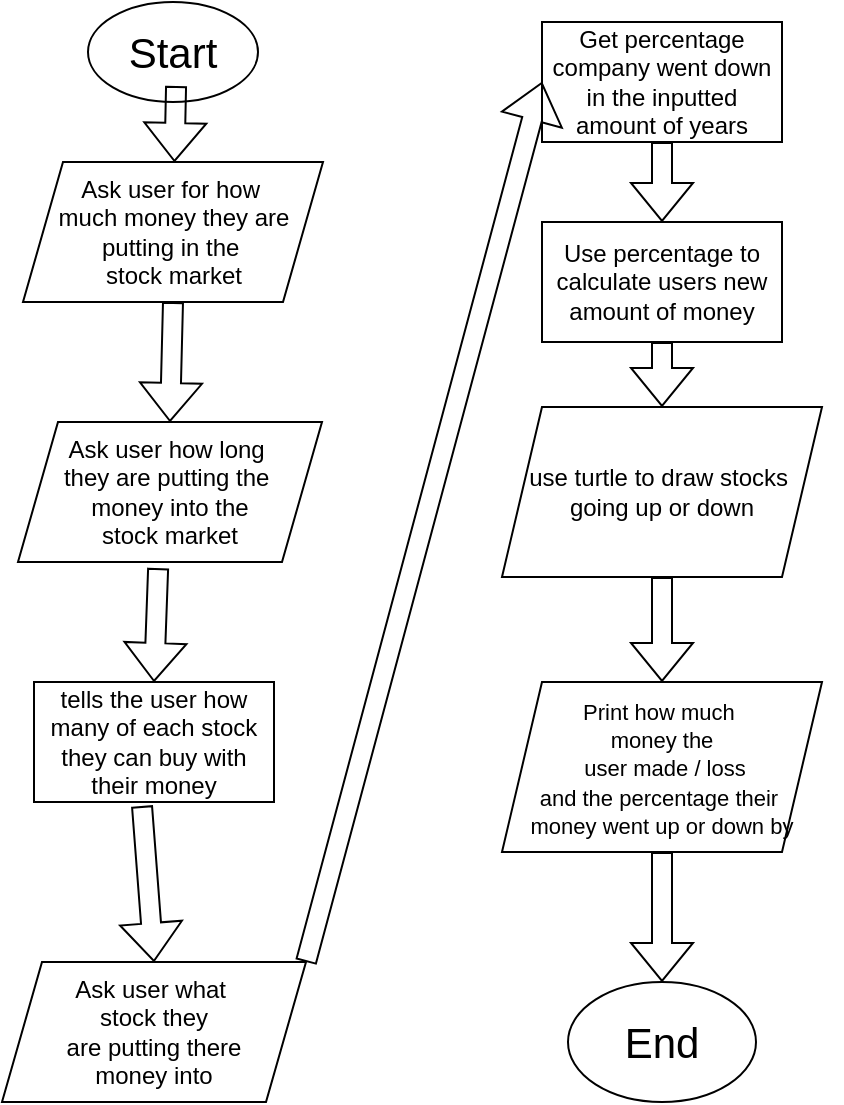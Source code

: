 <mxfile version="28.2.7">
  <diagram name="Page-1" id="_d_a9YYGqJiQft2ikfkn">
    <mxGraphModel dx="1251" dy="644" grid="1" gridSize="10" guides="1" tooltips="1" connect="1" arrows="1" fold="1" page="1" pageScale="1" pageWidth="850" pageHeight="1100" math="0" shadow="0">
      <root>
        <mxCell id="0" />
        <mxCell id="1" parent="0" />
        <mxCell id="L7yRWfFeLJV36y7C1LjB-1" value="&lt;font style=&quot;font-size: 21px;&quot;&gt;Start&lt;/font&gt;" style="ellipse;whiteSpace=wrap;html=1;align=center;" parent="1" vertex="1">
          <mxGeometry x="123" y="10" width="85" height="50" as="geometry" />
        </mxCell>
        <mxCell id="L7yRWfFeLJV36y7C1LjB-2" value="" style="shape=flexArrow;endArrow=classic;html=1;rounded=0;exitX=0.518;exitY=0.84;exitDx=0;exitDy=0;exitPerimeter=0;" parent="1" source="L7yRWfFeLJV36y7C1LjB-1" target="L7yRWfFeLJV36y7C1LjB-3" edge="1">
          <mxGeometry width="50" height="50" relative="1" as="geometry">
            <mxPoint x="140" y="350" as="sourcePoint" />
            <mxPoint x="167" y="120" as="targetPoint" />
          </mxGeometry>
        </mxCell>
        <mxCell id="L7yRWfFeLJV36y7C1LjB-3" value="&lt;font&gt;Ask user for how&amp;nbsp;&lt;/font&gt;&lt;div&gt;&lt;font&gt;much money they are putting in the&amp;nbsp;&lt;/font&gt;&lt;/div&gt;&lt;div&gt;&lt;font&gt;stock market&lt;/font&gt;&lt;/div&gt;" style="shape=parallelogram;perimeter=parallelogramPerimeter;whiteSpace=wrap;html=1;fixedSize=1;" parent="1" vertex="1">
          <mxGeometry x="90.5" y="90" width="150" height="70" as="geometry" />
        </mxCell>
        <mxCell id="L7yRWfFeLJV36y7C1LjB-6" value="" style="shape=flexArrow;endArrow=classic;html=1;rounded=0;exitX=0.5;exitY=1;exitDx=0;exitDy=0;entryX=0.5;entryY=0;entryDx=0;entryDy=0;" parent="1" source="L7yRWfFeLJV36y7C1LjB-3" target="L7yRWfFeLJV36y7C1LjB-7" edge="1">
          <mxGeometry width="50" height="50" relative="1" as="geometry">
            <mxPoint x="140" y="350" as="sourcePoint" />
            <mxPoint x="160" y="220" as="targetPoint" />
          </mxGeometry>
        </mxCell>
        <mxCell id="L7yRWfFeLJV36y7C1LjB-7" value="Ask user how long&amp;nbsp;&lt;div&gt;they are putting the&amp;nbsp;&lt;/div&gt;&lt;div&gt;money into the&lt;/div&gt;&lt;div&gt;stock market&lt;/div&gt;" style="shape=parallelogram;perimeter=parallelogramPerimeter;whiteSpace=wrap;html=1;fixedSize=1;" parent="1" vertex="1">
          <mxGeometry x="88" y="220" width="152" height="70" as="geometry" />
        </mxCell>
        <mxCell id="L7yRWfFeLJV36y7C1LjB-8" value="" style="shape=flexArrow;endArrow=classic;html=1;rounded=0;exitX=0.461;exitY=1.043;exitDx=0;exitDy=0;exitPerimeter=0;entryX=0.5;entryY=0;entryDx=0;entryDy=0;" parent="1" source="L7yRWfFeLJV36y7C1LjB-7" target="L7yRWfFeLJV36y7C1LjB-10" edge="1">
          <mxGeometry width="50" height="50" relative="1" as="geometry">
            <mxPoint x="170" y="380" as="sourcePoint" />
            <mxPoint x="158" y="340" as="targetPoint" />
          </mxGeometry>
        </mxCell>
        <mxCell id="L7yRWfFeLJV36y7C1LjB-9" value="Ask user what&amp;nbsp;&lt;div&gt;stock they&lt;div&gt;are putting there&lt;/div&gt;&lt;div&gt;money into&lt;/div&gt;&lt;/div&gt;" style="shape=parallelogram;perimeter=parallelogramPerimeter;whiteSpace=wrap;html=1;fixedSize=1;" parent="1" vertex="1">
          <mxGeometry x="80" y="490" width="152" height="70" as="geometry" />
        </mxCell>
        <mxCell id="L7yRWfFeLJV36y7C1LjB-10" value="tells the user how many of each stock they can buy with their money" style="rounded=0;whiteSpace=wrap;html=1;" parent="1" vertex="1">
          <mxGeometry x="96" y="350" width="120" height="60" as="geometry" />
        </mxCell>
        <mxCell id="L7yRWfFeLJV36y7C1LjB-11" value="" style="shape=flexArrow;endArrow=classic;html=1;rounded=0;exitX=0.45;exitY=1.033;exitDx=0;exitDy=0;exitPerimeter=0;entryX=0.5;entryY=0;entryDx=0;entryDy=0;" parent="1" source="L7yRWfFeLJV36y7C1LjB-10" target="L7yRWfFeLJV36y7C1LjB-9" edge="1">
          <mxGeometry width="50" height="50" relative="1" as="geometry">
            <mxPoint x="400" y="290" as="sourcePoint" />
            <mxPoint x="450" y="240" as="targetPoint" />
          </mxGeometry>
        </mxCell>
        <mxCell id="L7yRWfFeLJV36y7C1LjB-12" value="Get percentage company went down in the inputted amount of years" style="rounded=0;whiteSpace=wrap;html=1;" parent="1" vertex="1">
          <mxGeometry x="350" y="20" width="120" height="60" as="geometry" />
        </mxCell>
        <mxCell id="L7yRWfFeLJV36y7C1LjB-13" value="" style="shape=flexArrow;endArrow=classic;html=1;rounded=0;exitX=1;exitY=0;exitDx=0;exitDy=0;entryX=0;entryY=0.5;entryDx=0;entryDy=0;" parent="1" source="L7yRWfFeLJV36y7C1LjB-9" target="L7yRWfFeLJV36y7C1LjB-12" edge="1">
          <mxGeometry width="50" height="50" relative="1" as="geometry">
            <mxPoint x="270" y="460" as="sourcePoint" />
            <mxPoint x="320" y="410" as="targetPoint" />
          </mxGeometry>
        </mxCell>
        <mxCell id="L7yRWfFeLJV36y7C1LjB-14" value="&lt;font style=&quot;font-size: 11px;&quot;&gt;Print how&amp;nbsp;&lt;span style=&quot;background-color: transparent; color: light-dark(rgb(0, 0, 0), rgb(255, 255, 255));&quot;&gt;much&amp;nbsp;&lt;/span&gt;&lt;/font&gt;&lt;div&gt;&lt;div&gt;&lt;font style=&quot;font-size: 11px;&quot;&gt;money the&lt;/font&gt;&lt;/div&gt;&lt;div&gt;&lt;font style=&quot;font-size: 11px;&quot;&gt;&amp;nbsp;user made / loss&lt;/font&gt;&lt;/div&gt;&lt;/div&gt;&lt;div&gt;&lt;font style=&quot;font-size: 11px;&quot;&gt;and the percentage their&amp;nbsp;&lt;/font&gt;&lt;/div&gt;&lt;div&gt;&lt;font style=&quot;font-size: 11px;&quot;&gt;money went up or down by&lt;/font&gt;&lt;/div&gt;" style="shape=parallelogram;perimeter=parallelogramPerimeter;whiteSpace=wrap;html=1;fixedSize=1;" parent="1" vertex="1">
          <mxGeometry x="330" y="350" width="160" height="85" as="geometry" />
        </mxCell>
        <mxCell id="L7yRWfFeLJV36y7C1LjB-15" value="Use percentage to calculate users new amount of money" style="rounded=0;whiteSpace=wrap;html=1;" parent="1" vertex="1">
          <mxGeometry x="350" y="120" width="120" height="60" as="geometry" />
        </mxCell>
        <mxCell id="L7yRWfFeLJV36y7C1LjB-18" value="&lt;br&gt;&lt;div&gt;&lt;br&gt;&lt;/div&gt;" style="text;html=1;whiteSpace=wrap;strokeColor=none;fillColor=none;align=center;verticalAlign=middle;rounded=0;" parent="1" vertex="1">
          <mxGeometry x="440" y="270" width="60" height="30" as="geometry" />
        </mxCell>
        <mxCell id="L7yRWfFeLJV36y7C1LjB-19" value="" style="shape=flexArrow;endArrow=classic;html=1;rounded=0;entryX=0.5;entryY=0;entryDx=0;entryDy=0;exitX=0.5;exitY=1;exitDx=0;exitDy=0;" parent="1" source="L7yRWfFeLJV36y7C1LjB-15" target="xaiFQaGljb27SQI2KcHH-3" edge="1">
          <mxGeometry width="50" height="50" relative="1" as="geometry">
            <mxPoint x="310" y="250" as="sourcePoint" />
            <mxPoint x="360" y="200" as="targetPoint" />
          </mxGeometry>
        </mxCell>
        <mxCell id="L7yRWfFeLJV36y7C1LjB-20" value="&lt;font style=&quot;font-size: 21px;&quot;&gt;End&lt;/font&gt;" style="ellipse;whiteSpace=wrap;html=1;" parent="1" vertex="1">
          <mxGeometry x="363" y="500" width="94" height="60" as="geometry" />
        </mxCell>
        <mxCell id="L7yRWfFeLJV36y7C1LjB-21" value="" style="shape=flexArrow;endArrow=classic;html=1;rounded=0;entryX=0.5;entryY=0;entryDx=0;entryDy=0;exitX=0.5;exitY=1;exitDx=0;exitDy=0;" parent="1" source="L7yRWfFeLJV36y7C1LjB-14" target="L7yRWfFeLJV36y7C1LjB-20" edge="1">
          <mxGeometry width="50" height="50" relative="1" as="geometry">
            <mxPoint x="310" y="340" as="sourcePoint" />
            <mxPoint x="360" y="290" as="targetPoint" />
          </mxGeometry>
        </mxCell>
        <mxCell id="xaiFQaGljb27SQI2KcHH-1" value="" style="shape=flexArrow;endArrow=classic;html=1;rounded=0;entryX=0.5;entryY=0;entryDx=0;entryDy=0;exitX=0.5;exitY=1;exitDx=0;exitDy=0;" edge="1" parent="1" source="L7yRWfFeLJV36y7C1LjB-12" target="L7yRWfFeLJV36y7C1LjB-15">
          <mxGeometry width="50" height="50" relative="1" as="geometry">
            <mxPoint x="310" y="340" as="sourcePoint" />
            <mxPoint x="360" y="290" as="targetPoint" />
          </mxGeometry>
        </mxCell>
        <mxCell id="xaiFQaGljb27SQI2KcHH-3" value="use turtle to draw stocks&amp;nbsp;&lt;div&gt;going up or down&lt;/div&gt;" style="shape=parallelogram;perimeter=parallelogramPerimeter;whiteSpace=wrap;html=1;fixedSize=1;" vertex="1" parent="1">
          <mxGeometry x="330" y="212.5" width="160" height="85" as="geometry" />
        </mxCell>
        <mxCell id="xaiFQaGljb27SQI2KcHH-4" value="" style="shape=flexArrow;endArrow=classic;html=1;rounded=0;entryX=0.5;entryY=0;entryDx=0;entryDy=0;exitX=0.5;exitY=1;exitDx=0;exitDy=0;" edge="1" parent="1" source="xaiFQaGljb27SQI2KcHH-3" target="L7yRWfFeLJV36y7C1LjB-14">
          <mxGeometry width="50" height="50" relative="1" as="geometry">
            <mxPoint x="310" y="340" as="sourcePoint" />
            <mxPoint x="360" y="290" as="targetPoint" />
          </mxGeometry>
        </mxCell>
      </root>
    </mxGraphModel>
  </diagram>
</mxfile>
